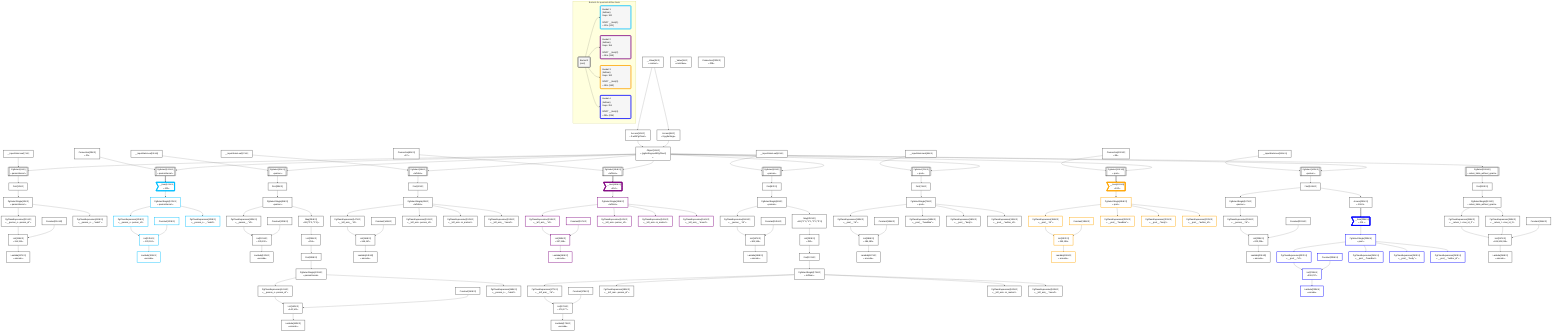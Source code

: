 graph TD
    classDef path fill:#eee,stroke:#000,color:#000
    classDef plan fill:#fff,stroke-width:3px,color:#000
    classDef itemplan fill:#fff,stroke-width:6px,color:#000
    classDef sideeffectplan fill:#f00,stroke-width:6px,color:#000
    classDef bucket fill:#f6f6f6,color:#000,stroke-width:6px,text-align:left


    %% define steps
    __Value3["__Value[3∈0]<br />ᐸcontextᐳ"]:::plan
    __Value5["__Value[5∈0]<br />ᐸrootValueᐳ"]:::plan
    __InputStaticLeaf7["__InputStaticLeaf[7∈0]"]:::plan
    Access9["Access[9∈0]<br />ᐸ3.pgSettingsᐳ"]:::plan
    Access10["Access[10∈0]<br />ᐸ3.withPgClientᐳ"]:::plan
    Object11["Object[11∈0]<br />ᐸ{pgSettings,withPgClient}ᐳ"]:::plan
    PgSelect8[["PgSelect[8∈0]<br />ᐸpersonSecretᐳ"]]:::plan
    First12["First[12∈0]"]:::plan
    PgSelectSingle13["PgSelectSingle[13∈0]<br />ᐸpersonSecretᐳ"]:::plan
    Connection29["Connection[29∈0]<br />ᐸ25ᐳ"]:::plan
    __InputStaticLeaf30["__InputStaticLeaf[30∈0]"]:::plan
    PgSelect31[["PgSelect[31∈0]<br />ᐸpersonᐳ"]]:::plan
    First35["First[35∈0]"]:::plan
    PgSelectSingle36["PgSelectSingle[36∈0]<br />ᐸpersonᐳ"]:::plan
    __InputStaticLeaf37["__InputStaticLeaf[37∈0]"]:::plan
    PgSelect38[["PgSelect[38∈0]<br />ᐸleftArmᐳ"]]:::plan
    First42["First[42∈0]"]:::plan
    PgSelectSingle43["PgSelectSingle[43∈0]<br />ᐸleftArmᐳ"]:::plan
    Connection61["Connection[61∈0]<br />ᐸ57ᐳ"]:::plan
    __InputStaticLeaf62["__InputStaticLeaf[62∈0]"]:::plan
    PgSelect63[["PgSelect[63∈0]<br />ᐸpersonᐳ"]]:::plan
    First67["First[67∈0]"]:::plan
    PgSelectSingle68["PgSelectSingle[68∈0]<br />ᐸpersonᐳ"]:::plan
    __InputStaticLeaf69["__InputStaticLeaf[69∈0]"]:::plan
    PgSelect70[["PgSelect[70∈0]<br />ᐸpostᐳ"]]:::plan
    First74["First[74∈0]"]:::plan
    PgSelectSingle75["PgSelectSingle[75∈0]<br />ᐸpostᐳ"]:::plan
    Connection100["Connection[100∈0]<br />ᐸ96ᐳ"]:::plan
    __InputStaticLeaf101["__InputStaticLeaf[101∈0]"]:::plan
    PgSelect102[["PgSelect[102∈0]<br />ᐸpersonᐳ"]]:::plan
    First106["First[106∈0]"]:::plan
    PgSelectSingle107["PgSelectSingle[107∈0]<br />ᐸpersonᐳ"]:::plan
    PgSelect108[["PgSelect[108∈0]<br />ᐸreturn_table_without_grantsᐳ"]]:::plan
    First112["First[112∈0]"]:::plan
    PgSelectSingle113["PgSelectSingle[113∈0]<br />ᐸreturn_table_without_grantsᐳ"]:::plan
    Constant114["Constant[114∈0]"]:::plan
    PgClassExpression115["PgClassExpression[115∈0]<br />ᐸ__person_s...person_id”ᐳ"]:::plan
    List116["List[116∈0]<br />ᐸ114,115ᐳ"]:::plan
    Lambda117["Lambda[117∈0]<br />ᐸencodeᐳ"]:::plan
    PgClassExpression119["PgClassExpression[119∈0]<br />ᐸ__person_s..._.”sekrit”ᐳ"]:::plan
    PgSelect120[["PgSelect[120∈0]<br />ᐸpersonSecretᐳ"]]:::plan
    __Item121>"__Item[121∈1]<br />ᐸ120ᐳ"]:::itemplan
    PgSelectSingle122["PgSelectSingle[122∈1]<br />ᐸpersonSecretᐳ"]:::plan
    Constant123["Constant[123∈1]"]:::plan
    PgClassExpression124["PgClassExpression[124∈1]<br />ᐸ__person_s...person_id”ᐳ"]:::plan
    List125["List[125∈1]<br />ᐸ123,124ᐳ"]:::plan
    Lambda126["Lambda[126∈1]<br />ᐸencodeᐳ"]:::plan
    PgClassExpression128["PgClassExpression[128∈1]<br />ᐸ__person_s..._.”sekrit”ᐳ"]:::plan
    Constant129["Constant[129∈0]"]:::plan
    PgClassExpression130["PgClassExpression[130∈0]<br />ᐸ__person__.”id”ᐳ"]:::plan
    List131["List[131∈0]<br />ᐸ129,130ᐳ"]:::plan
    Lambda132["Lambda[132∈0]<br />ᐸencodeᐳ"]:::plan
    Map254["Map[254∈0]<br />ᐸ36:{”0”:0,”1”:1}ᐳ"]:::plan
    List255["List[255∈0]<br />ᐸ254ᐳ"]:::plan
    First138["First[138∈0]"]:::plan
    PgSelectSingle139["PgSelectSingle[139∈0]<br />ᐸpersonSecretᐳ"]:::plan
    Constant140["Constant[140∈0]"]:::plan
    PgClassExpression141["PgClassExpression[141∈0]<br />ᐸ__person_s...person_id”ᐳ"]:::plan
    List142["List[142∈0]<br />ᐸ140,141ᐳ"]:::plan
    Lambda143["Lambda[143∈0]<br />ᐸencodeᐳ"]:::plan
    PgClassExpression145["PgClassExpression[145∈0]<br />ᐸ__person_s..._.”sekrit”ᐳ"]:::plan
    Constant146["Constant[146∈0]"]:::plan
    PgClassExpression147["PgClassExpression[147∈0]<br />ᐸ__left_arm__.”id”ᐳ"]:::plan
    List148["List[148∈0]<br />ᐸ146,147ᐳ"]:::plan
    Lambda149["Lambda[149∈0]<br />ᐸencodeᐳ"]:::plan
    PgClassExpression151["PgClassExpression[151∈0]<br />ᐸ__left_arm...person_id”ᐳ"]:::plan
    PgClassExpression152["PgClassExpression[152∈0]<br />ᐸ__left_arm...in_metres”ᐳ"]:::plan
    PgClassExpression153["PgClassExpression[153∈0]<br />ᐸ__left_arm__.”mood”ᐳ"]:::plan
    PgSelect154[["PgSelect[154∈0]<br />ᐸleftArmᐳ"]]:::plan
    __Item155>"__Item[155∈2]<br />ᐸ154ᐳ"]:::itemplan
    PgSelectSingle156["PgSelectSingle[156∈2]<br />ᐸleftArmᐳ"]:::plan
    Constant157["Constant[157∈2]"]:::plan
    PgClassExpression158["PgClassExpression[158∈2]<br />ᐸ__left_arm__.”id”ᐳ"]:::plan
    List159["List[159∈2]<br />ᐸ157,158ᐳ"]:::plan
    Lambda160["Lambda[160∈2]<br />ᐸencodeᐳ"]:::plan
    PgClassExpression162["PgClassExpression[162∈2]<br />ᐸ__left_arm...person_id”ᐳ"]:::plan
    PgClassExpression163["PgClassExpression[163∈2]<br />ᐸ__left_arm...in_metres”ᐳ"]:::plan
    PgClassExpression164["PgClassExpression[164∈2]<br />ᐸ__left_arm__.”mood”ᐳ"]:::plan
    Constant165["Constant[165∈0]"]:::plan
    PgClassExpression166["PgClassExpression[166∈0]<br />ᐸ__person__.”id”ᐳ"]:::plan
    List167["List[167∈0]<br />ᐸ165,166ᐳ"]:::plan
    Lambda168["Lambda[168∈0]<br />ᐸencodeᐳ"]:::plan
    Map252["Map[252∈0]<br />ᐸ68:{”0”:0,”1”:1,”2”:2,”3”:3}ᐳ"]:::plan
    List253["List[253∈0]<br />ᐸ252ᐳ"]:::plan
    First174["First[174∈0]"]:::plan
    PgSelectSingle175["PgSelectSingle[175∈0]<br />ᐸleftArmᐳ"]:::plan
    Constant176["Constant[176∈0]"]:::plan
    PgClassExpression177["PgClassExpression[177∈0]<br />ᐸ__left_arm__.”id”ᐳ"]:::plan
    List178["List[178∈0]<br />ᐸ176,177ᐳ"]:::plan
    Lambda179["Lambda[179∈0]<br />ᐸencodeᐳ"]:::plan
    PgClassExpression181["PgClassExpression[181∈0]<br />ᐸ__left_arm...person_id”ᐳ"]:::plan
    PgClassExpression182["PgClassExpression[182∈0]<br />ᐸ__left_arm...in_metres”ᐳ"]:::plan
    PgClassExpression183["PgClassExpression[183∈0]<br />ᐸ__left_arm__.”mood”ᐳ"]:::plan
    Constant184["Constant[184∈0]"]:::plan
    PgClassExpression185["PgClassExpression[185∈0]<br />ᐸ__post__.”id”ᐳ"]:::plan
    List186["List[186∈0]<br />ᐸ184,185ᐳ"]:::plan
    Lambda187["Lambda[187∈0]<br />ᐸencodeᐳ"]:::plan
    PgClassExpression189["PgClassExpression[189∈0]<br />ᐸ__post__.”headline”ᐳ"]:::plan
    PgClassExpression190["PgClassExpression[190∈0]<br />ᐸ__post__.”body”ᐳ"]:::plan
    PgClassExpression191["PgClassExpression[191∈0]<br />ᐸ__post__.”author_id”ᐳ"]:::plan
    PgSelect192[["PgSelect[192∈0]<br />ᐸpostᐳ"]]:::plan
    __Item193>"__Item[193∈3]<br />ᐸ192ᐳ"]:::itemplan
    PgSelectSingle194["PgSelectSingle[194∈3]<br />ᐸpostᐳ"]:::plan
    Constant195["Constant[195∈3]"]:::plan
    PgClassExpression196["PgClassExpression[196∈3]<br />ᐸ__post__.”id”ᐳ"]:::plan
    List197["List[197∈3]<br />ᐸ195,196ᐳ"]:::plan
    Lambda198["Lambda[198∈3]<br />ᐸencodeᐳ"]:::plan
    PgClassExpression200["PgClassExpression[200∈3]<br />ᐸ__post__.”headline”ᐳ"]:::plan
    PgClassExpression201["PgClassExpression[201∈3]<br />ᐸ__post__.”body”ᐳ"]:::plan
    PgClassExpression202["PgClassExpression[202∈3]<br />ᐸ__post__.”author_id”ᐳ"]:::plan
    Constant203["Constant[203∈0]"]:::plan
    PgClassExpression204["PgClassExpression[204∈0]<br />ᐸ__person__.”id”ᐳ"]:::plan
    List205["List[205∈0]<br />ᐸ203,204ᐳ"]:::plan
    Lambda206["Lambda[206∈0]<br />ᐸencodeᐳ"]:::plan
    Connection232["Connection[232∈0]<br />ᐸ228ᐳ"]:::plan
    Access251["Access[251∈0]<br />ᐸ106.0ᐳ"]:::plan
    __Item234>"__Item[234∈4]<br />ᐸ251ᐳ"]:::itemplan
    PgSelectSingle235["PgSelectSingle[235∈4]<br />ᐸpostᐳ"]:::plan
    Constant236["Constant[236∈4]"]:::plan
    PgClassExpression237["PgClassExpression[237∈4]<br />ᐸ__post__.”id”ᐳ"]:::plan
    List238["List[238∈4]<br />ᐸ236,237ᐳ"]:::plan
    Lambda239["Lambda[239∈4]<br />ᐸencodeᐳ"]:::plan
    PgClassExpression241["PgClassExpression[241∈4]<br />ᐸ__post__.”headline”ᐳ"]:::plan
    PgClassExpression242["PgClassExpression[242∈4]<br />ᐸ__post__.”body”ᐳ"]:::plan
    PgClassExpression243["PgClassExpression[243∈4]<br />ᐸ__post__.”author_id”ᐳ"]:::plan
    Constant244["Constant[244∈0]"]:::plan
    PgClassExpression245["PgClassExpression[245∈0]<br />ᐸ__return_t...rson_id_1”ᐳ"]:::plan
    PgClassExpression246["PgClassExpression[246∈0]<br />ᐸ__return_t...rson_id_2”ᐳ"]:::plan
    List247["List[247∈0]<br />ᐸ244,245,246ᐳ"]:::plan
    Lambda248["Lambda[248∈0]<br />ᐸencodeᐳ"]:::plan

    %% plan dependencies
    __Value3 --> Access9
    __Value3 --> Access10
    Access9 & Access10 --> Object11
    Object11 & __InputStaticLeaf7 --> PgSelect8
    PgSelect8 --> First12
    First12 --> PgSelectSingle13
    Object11 & __InputStaticLeaf30 --> PgSelect31
    PgSelect31 --> First35
    First35 --> PgSelectSingle36
    Object11 & __InputStaticLeaf37 --> PgSelect38
    PgSelect38 --> First42
    First42 --> PgSelectSingle43
    Object11 & __InputStaticLeaf62 --> PgSelect63
    PgSelect63 --> First67
    First67 --> PgSelectSingle68
    Object11 & __InputStaticLeaf69 --> PgSelect70
    PgSelect70 --> First74
    First74 --> PgSelectSingle75
    Object11 & __InputStaticLeaf101 --> PgSelect102
    PgSelect102 --> First106
    First106 --> PgSelectSingle107
    Object11 --> PgSelect108
    PgSelect108 --> First112
    First112 --> PgSelectSingle113
    PgSelectSingle13 --> PgClassExpression115
    Constant114 & PgClassExpression115 --> List116
    List116 --> Lambda117
    PgSelectSingle13 --> PgClassExpression119
    Object11 & Connection29 --> PgSelect120
    PgSelect120 ==> __Item121
    __Item121 --> PgSelectSingle122
    PgSelectSingle122 --> PgClassExpression124
    Constant123 & PgClassExpression124 --> List125
    List125 --> Lambda126
    PgSelectSingle122 --> PgClassExpression128
    PgSelectSingle36 --> PgClassExpression130
    Constant129 & PgClassExpression130 --> List131
    List131 --> Lambda132
    PgSelectSingle36 --> Map254
    Map254 --> List255
    List255 --> First138
    First138 --> PgSelectSingle139
    PgSelectSingle139 --> PgClassExpression141
    Constant140 & PgClassExpression141 --> List142
    List142 --> Lambda143
    PgSelectSingle139 --> PgClassExpression145
    PgSelectSingle43 --> PgClassExpression147
    Constant146 & PgClassExpression147 --> List148
    List148 --> Lambda149
    PgSelectSingle43 --> PgClassExpression151
    PgSelectSingle43 --> PgClassExpression152
    PgSelectSingle43 --> PgClassExpression153
    Object11 & Connection61 --> PgSelect154
    PgSelect154 ==> __Item155
    __Item155 --> PgSelectSingle156
    PgSelectSingle156 --> PgClassExpression158
    Constant157 & PgClassExpression158 --> List159
    List159 --> Lambda160
    PgSelectSingle156 --> PgClassExpression162
    PgSelectSingle156 --> PgClassExpression163
    PgSelectSingle156 --> PgClassExpression164
    PgSelectSingle68 --> PgClassExpression166
    Constant165 & PgClassExpression166 --> List167
    List167 --> Lambda168
    PgSelectSingle68 --> Map252
    Map252 --> List253
    List253 --> First174
    First174 --> PgSelectSingle175
    PgSelectSingle175 --> PgClassExpression177
    Constant176 & PgClassExpression177 --> List178
    List178 --> Lambda179
    PgSelectSingle175 --> PgClassExpression181
    PgSelectSingle175 --> PgClassExpression182
    PgSelectSingle175 --> PgClassExpression183
    PgSelectSingle75 --> PgClassExpression185
    Constant184 & PgClassExpression185 --> List186
    List186 --> Lambda187
    PgSelectSingle75 --> PgClassExpression189
    PgSelectSingle75 --> PgClassExpression190
    PgSelectSingle75 --> PgClassExpression191
    Object11 & Connection100 --> PgSelect192
    PgSelect192 ==> __Item193
    __Item193 --> PgSelectSingle194
    PgSelectSingle194 --> PgClassExpression196
    Constant195 & PgClassExpression196 --> List197
    List197 --> Lambda198
    PgSelectSingle194 --> PgClassExpression200
    PgSelectSingle194 --> PgClassExpression201
    PgSelectSingle194 --> PgClassExpression202
    PgSelectSingle107 --> PgClassExpression204
    Constant203 & PgClassExpression204 --> List205
    List205 --> Lambda206
    First106 --> Access251
    Access251 ==> __Item234
    __Item234 --> PgSelectSingle235
    PgSelectSingle235 --> PgClassExpression237
    Constant236 & PgClassExpression237 --> List238
    List238 --> Lambda239
    PgSelectSingle235 --> PgClassExpression241
    PgSelectSingle235 --> PgClassExpression242
    PgSelectSingle235 --> PgClassExpression243
    PgSelectSingle113 --> PgClassExpression245
    PgSelectSingle113 --> PgClassExpression246
    Constant244 & PgClassExpression245 & PgClassExpression246 --> List247
    List247 --> Lambda248

    %% plan-to-path relationships

    subgraph "Buckets for queries/v4/rbac.basic"
    Bucket0("Bucket 0<br />(root)"):::bucket
    classDef bucket0 stroke:#696969
    class Bucket0,__Value3,__Value5,__InputStaticLeaf7,PgSelect8,Access9,Access10,Object11,First12,PgSelectSingle13,Connection29,__InputStaticLeaf30,PgSelect31,First35,PgSelectSingle36,__InputStaticLeaf37,PgSelect38,First42,PgSelectSingle43,Connection61,__InputStaticLeaf62,PgSelect63,First67,PgSelectSingle68,__InputStaticLeaf69,PgSelect70,First74,PgSelectSingle75,Connection100,__InputStaticLeaf101,PgSelect102,First106,PgSelectSingle107,PgSelect108,First112,PgSelectSingle113,Constant114,PgClassExpression115,List116,Lambda117,PgClassExpression119,PgSelect120,Constant129,PgClassExpression130,List131,Lambda132,First138,PgSelectSingle139,Constant140,PgClassExpression141,List142,Lambda143,PgClassExpression145,Constant146,PgClassExpression147,List148,Lambda149,PgClassExpression151,PgClassExpression152,PgClassExpression153,PgSelect154,Constant165,PgClassExpression166,List167,Lambda168,First174,PgSelectSingle175,Constant176,PgClassExpression177,List178,Lambda179,PgClassExpression181,PgClassExpression182,PgClassExpression183,Constant184,PgClassExpression185,List186,Lambda187,PgClassExpression189,PgClassExpression190,PgClassExpression191,PgSelect192,Constant203,PgClassExpression204,List205,Lambda206,Connection232,Constant244,PgClassExpression245,PgClassExpression246,List247,Lambda248,Access251,Map252,List253,Map254,List255 bucket0
    Bucket1("Bucket 1<br />(listItem)<br />Deps: 120<br /><br />ROOT __Item{1}ᐸ120ᐳ[121]"):::bucket
    classDef bucket1 stroke:#00bfff
    class Bucket1,__Item121,PgSelectSingle122,Constant123,PgClassExpression124,List125,Lambda126,PgClassExpression128 bucket1
    Bucket2("Bucket 2<br />(listItem)<br />Deps: 154<br /><br />ROOT __Item{2}ᐸ154ᐳ[155]"):::bucket
    classDef bucket2 stroke:#7f007f
    class Bucket2,__Item155,PgSelectSingle156,Constant157,PgClassExpression158,List159,Lambda160,PgClassExpression162,PgClassExpression163,PgClassExpression164 bucket2
    Bucket3("Bucket 3<br />(listItem)<br />Deps: 192<br /><br />ROOT __Item{3}ᐸ192ᐳ[193]"):::bucket
    classDef bucket3 stroke:#ffa500
    class Bucket3,__Item193,PgSelectSingle194,Constant195,PgClassExpression196,List197,Lambda198,PgClassExpression200,PgClassExpression201,PgClassExpression202 bucket3
    Bucket4("Bucket 4<br />(listItem)<br />Deps: 251<br /><br />ROOT __Item{4}ᐸ251ᐳ[234]"):::bucket
    classDef bucket4 stroke:#0000ff
    class Bucket4,__Item234,PgSelectSingle235,Constant236,PgClassExpression237,List238,Lambda239,PgClassExpression241,PgClassExpression242,PgClassExpression243 bucket4
    Bucket0 --> Bucket1 & Bucket2 & Bucket3 & Bucket4
    end
